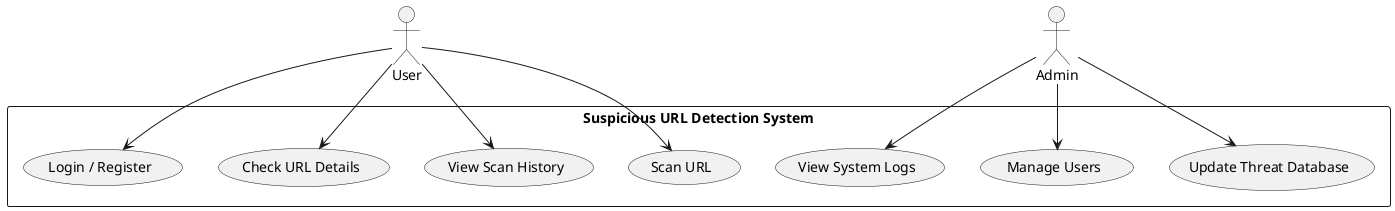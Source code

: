 @startuml
actor User
actor Admin

rectangle "Suspicious URL Detection System" {
    User --> (Scan URL)
    User --> (View Scan History)
    User --> (Check URL Details)
    User --> (Login / Register)
    
    Admin --> (Manage Users)
    Admin --> (View System Logs)
    Admin --> (Update Threat Database)
}

@enduml
